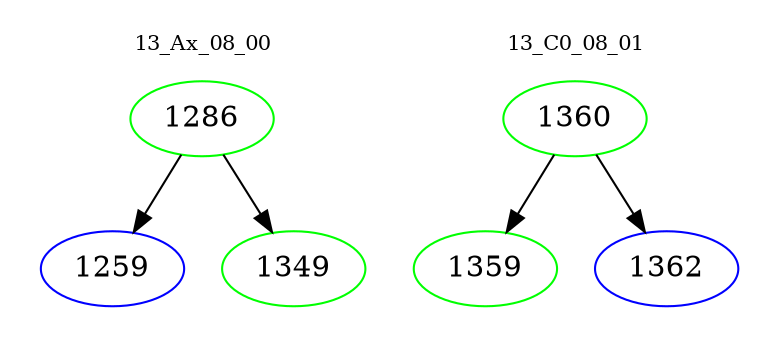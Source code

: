 digraph{
subgraph cluster_0 {
color = white
label = "13_Ax_08_00";
fontsize=10;
T0_1286 [label="1286", color="green"]
T0_1286 -> T0_1259 [color="black"]
T0_1259 [label="1259", color="blue"]
T0_1286 -> T0_1349 [color="black"]
T0_1349 [label="1349", color="green"]
}
subgraph cluster_1 {
color = white
label = "13_C0_08_01";
fontsize=10;
T1_1360 [label="1360", color="green"]
T1_1360 -> T1_1359 [color="black"]
T1_1359 [label="1359", color="green"]
T1_1360 -> T1_1362 [color="black"]
T1_1362 [label="1362", color="blue"]
}
}
